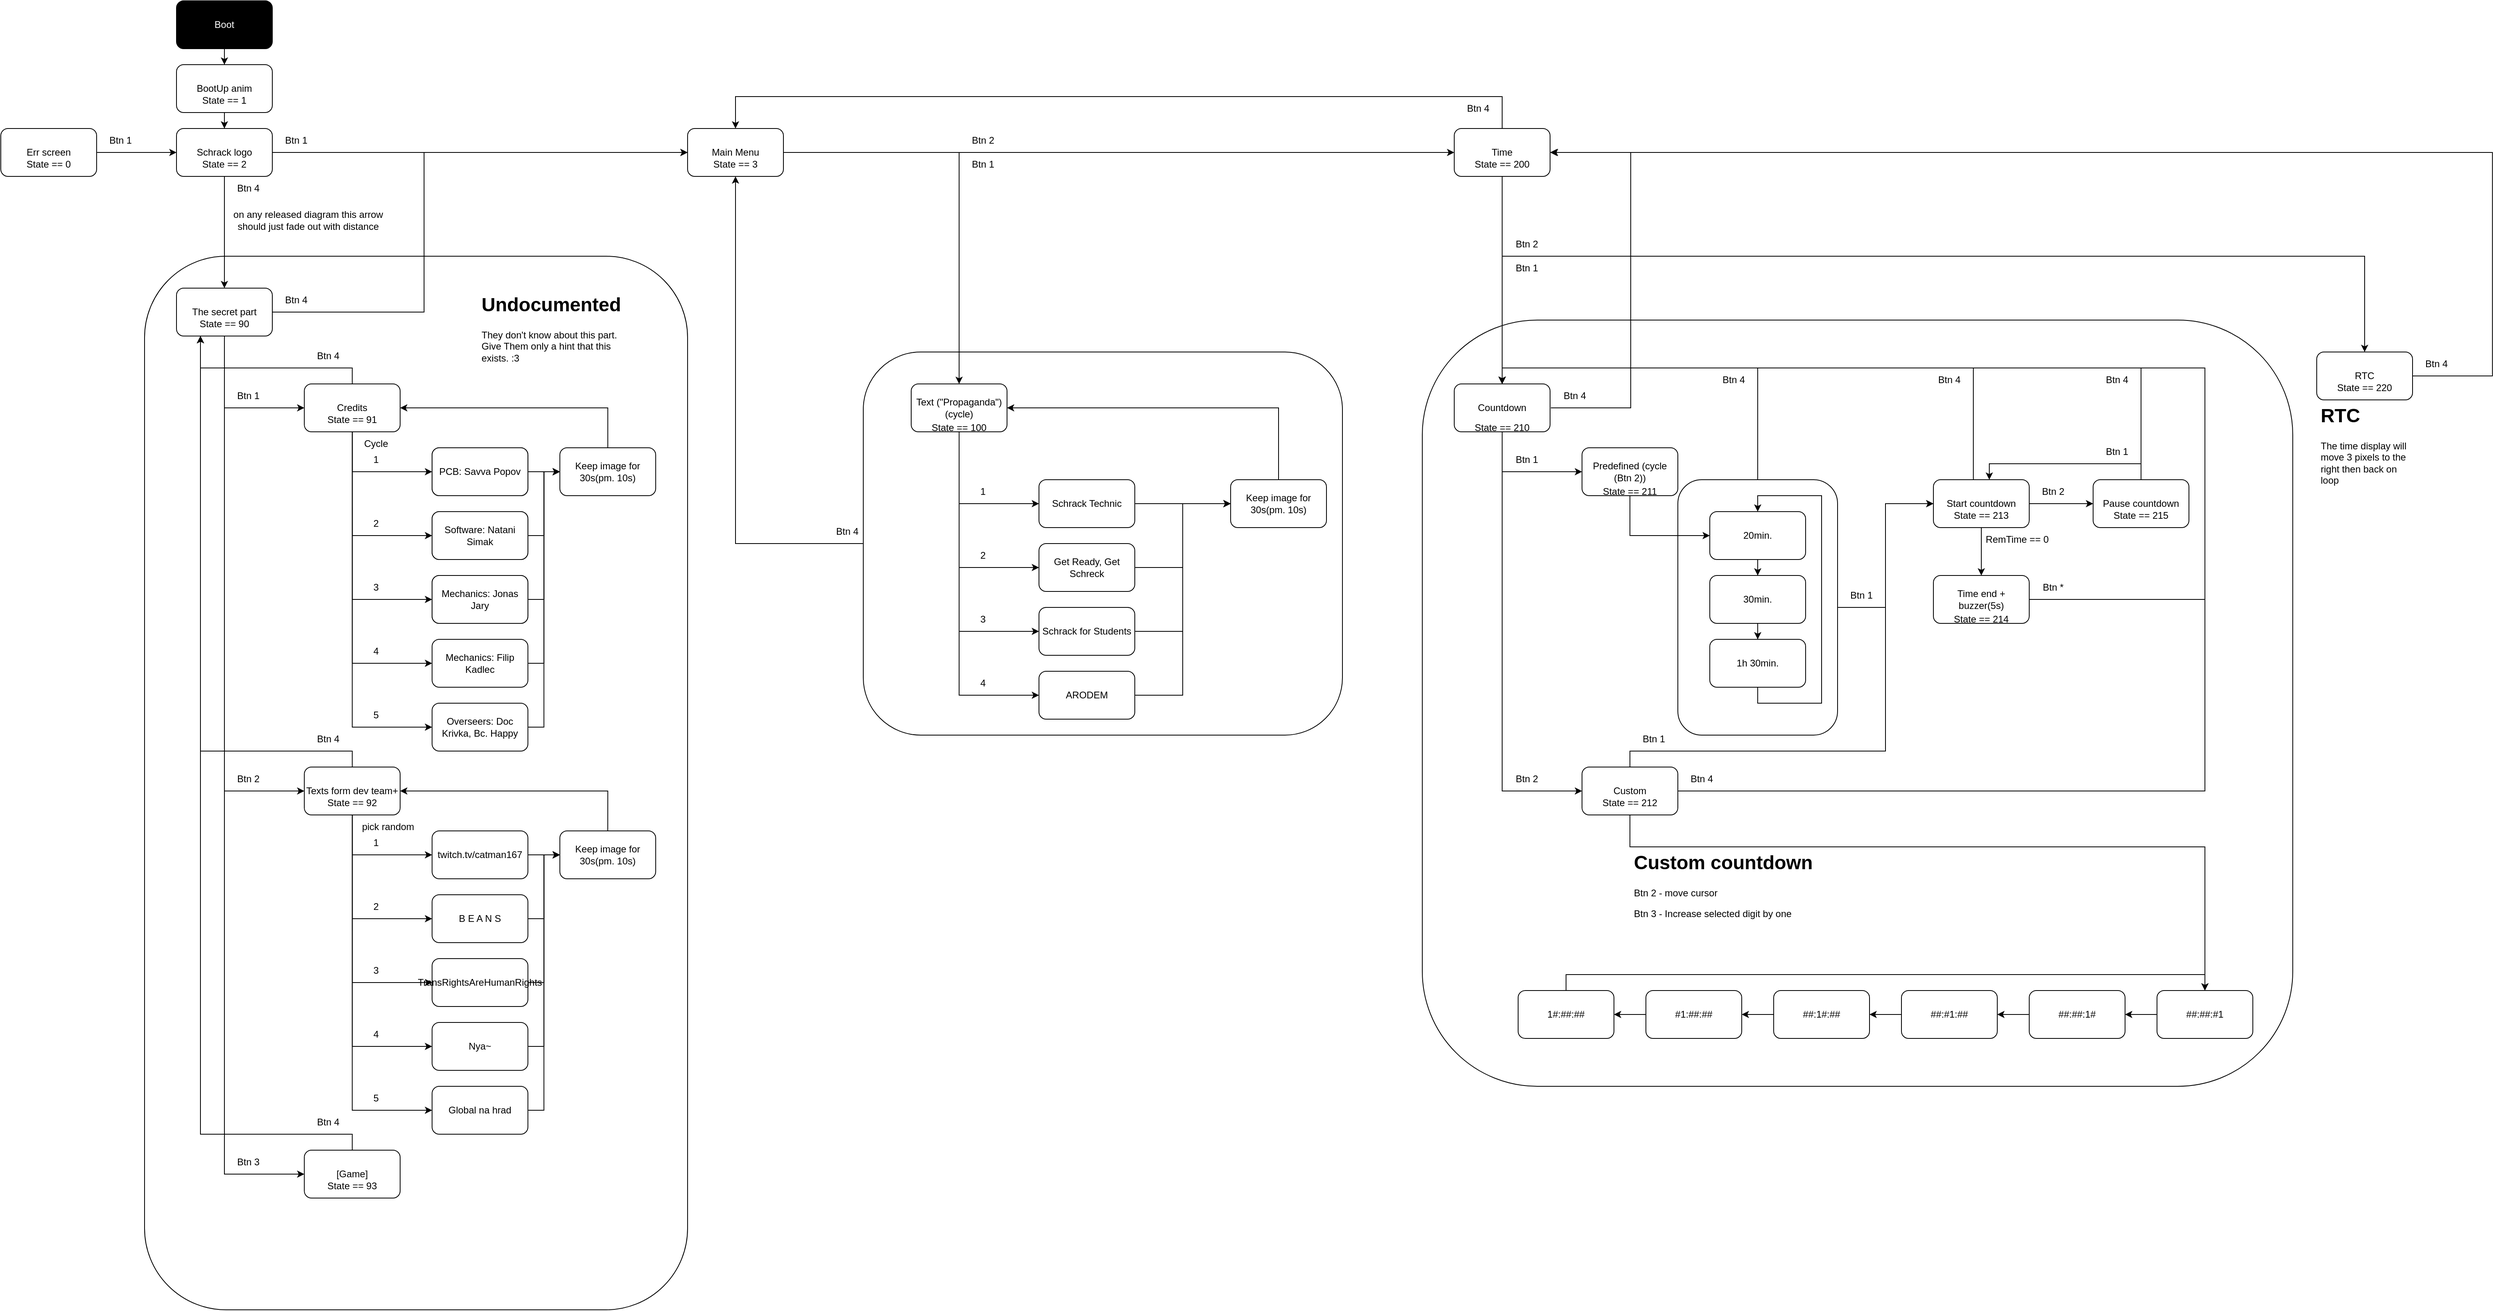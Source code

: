 <mxfile version="24.4.8" type="device">
  <diagram name="Page-1" id="O6bcs-abmlyXL-6Mab-k">
    <mxGraphModel dx="1844" dy="967" grid="1" gridSize="10" guides="1" tooltips="1" connect="1" arrows="1" fold="1" page="1" pageScale="1" pageWidth="4681" pageHeight="3300" math="0" shadow="0">
      <root>
        <mxCell id="0" />
        <mxCell id="1" parent="0" />
        <mxCell id="WlCZ4AbD_9wq8jV4FCS_-4" value="" style="rounded=1;whiteSpace=wrap;html=1;fillColor=none;" parent="1" vertex="1">
          <mxGeometry x="880" y="1400" width="680" height="1320" as="geometry" />
        </mxCell>
        <mxCell id="SXCyoP0QDoGg-8MIkyOE-65" value="" style="rounded=1;whiteSpace=wrap;html=1;fillColor=none;" parent="1" vertex="1">
          <mxGeometry x="2800" y="1680" width="200" height="320" as="geometry" />
        </mxCell>
        <mxCell id="SXCyoP0QDoGg-8MIkyOE-48" value="&lt;span style=&quot;color: rgba(0, 0, 0, 0); font-family: monospace; font-size: 0px; text-align: start; text-wrap: nowrap;&quot;&gt;%3CmxGraphModel%3E%3Croot%3E%3CmxCell%20id%3D%220%22%2F%3E%3CmxCell%20id%3D%221%22%20parent%3D%220%22%2F%3E%3CmxCell%20id%3D%222%22%20value%3D%22State%20%3D%3D%20210%22%20style%3D%22text%3Bhtml%3D1%3Balign%3Dcenter%3BverticalAlign%3Dmiddle%3BwhiteSpace%3Dwrap%3Brounded%3D0%3B%22%20vertex%3D%221%22%20parent%3D%221%22%3E%3CmxGeometry%20x%3D%222520%22%20y%3D%221600%22%20width%3D%22120%22%20height%3D%2230%22%20as%3D%22geometry%22%2F%3E%3C%2FmxCell%3E%3C%2Froot%3E%3C%2FmxGraphModel%3E&lt;/span&gt;" style="rounded=1;whiteSpace=wrap;html=1;fillColor=none;" parent="1" vertex="1">
          <mxGeometry x="2480" y="1480" width="1090" height="960" as="geometry" />
        </mxCell>
        <mxCell id="SXCyoP0QDoGg-8MIkyOE-41" value="" style="rounded=1;whiteSpace=wrap;html=1;fillColor=none;" parent="1" vertex="1">
          <mxGeometry x="1780" y="1520" width="600" height="480" as="geometry" />
        </mxCell>
        <mxCell id="SXCyoP0QDoGg-8MIkyOE-23" style="edgeStyle=orthogonalEdgeStyle;rounded=0;orthogonalLoop=1;jettySize=auto;html=1;" parent="1" source="SXCyoP0QDoGg-8MIkyOE-1" target="SXCyoP0QDoGg-8MIkyOE-22" edge="1">
          <mxGeometry relative="1" as="geometry" />
        </mxCell>
        <mxCell id="SXCyoP0QDoGg-8MIkyOE-1" value="&lt;font color=&quot;#ffffff&quot;&gt;Boot&lt;/font&gt;" style="rounded=1;whiteSpace=wrap;html=1;fillColor=#000000;" parent="1" vertex="1">
          <mxGeometry x="920" y="1080" width="120" height="60" as="geometry" />
        </mxCell>
        <mxCell id="SXCyoP0QDoGg-8MIkyOE-106" style="edgeStyle=orthogonalEdgeStyle;rounded=0;orthogonalLoop=1;jettySize=auto;html=1;entryX=1;entryY=0.5;entryDx=0;entryDy=0;" parent="1" source="SXCyoP0QDoGg-8MIkyOE-2" target="SXCyoP0QDoGg-8MIkyOE-87" edge="1">
          <mxGeometry relative="1" as="geometry">
            <Array as="points">
              <mxPoint x="3820" y="1550" />
              <mxPoint x="3820" y="1270" />
            </Array>
          </mxGeometry>
        </mxCell>
        <mxCell id="SXCyoP0QDoGg-8MIkyOE-2" value="RTC" style="rounded=1;whiteSpace=wrap;html=1;" parent="1" vertex="1">
          <mxGeometry x="3600" y="1520" width="120" height="60" as="geometry" />
        </mxCell>
        <mxCell id="SXCyoP0QDoGg-8MIkyOE-10" style="edgeStyle=orthogonalEdgeStyle;rounded=0;orthogonalLoop=1;jettySize=auto;html=1;entryX=0;entryY=0.5;entryDx=0;entryDy=0;" parent="1" source="SXCyoP0QDoGg-8MIkyOE-3" target="SXCyoP0QDoGg-8MIkyOE-9" edge="1">
          <mxGeometry relative="1" as="geometry">
            <Array as="points">
              <mxPoint x="2580" y="1670" />
            </Array>
          </mxGeometry>
        </mxCell>
        <mxCell id="SXCyoP0QDoGg-8MIkyOE-14" style="edgeStyle=orthogonalEdgeStyle;rounded=0;orthogonalLoop=1;jettySize=auto;html=1;entryX=0;entryY=0.5;entryDx=0;entryDy=0;" parent="1" source="SXCyoP0QDoGg-8MIkyOE-3" target="SXCyoP0QDoGg-8MIkyOE-12" edge="1">
          <mxGeometry relative="1" as="geometry">
            <Array as="points">
              <mxPoint x="2580" y="2070" />
            </Array>
          </mxGeometry>
        </mxCell>
        <mxCell id="SXCyoP0QDoGg-8MIkyOE-88" style="edgeStyle=orthogonalEdgeStyle;rounded=0;orthogonalLoop=1;jettySize=auto;html=1;entryX=1;entryY=0.5;entryDx=0;entryDy=0;" parent="1" edge="1">
          <mxGeometry relative="1" as="geometry">
            <mxPoint x="2641" y="1590" as="sourcePoint" />
            <mxPoint x="2641" y="1270" as="targetPoint" />
            <Array as="points">
              <mxPoint x="2741" y="1590" />
              <mxPoint x="2741" y="1270" />
            </Array>
          </mxGeometry>
        </mxCell>
        <mxCell id="SXCyoP0QDoGg-8MIkyOE-3" value="Countdown" style="rounded=1;whiteSpace=wrap;html=1;" parent="1" vertex="1">
          <mxGeometry x="2520" y="1560" width="120" height="60" as="geometry" />
        </mxCell>
        <mxCell id="SXCyoP0QDoGg-8MIkyOE-5" value="&lt;h1&gt;RTC&lt;/h1&gt;&lt;p&gt;The time display will move 3 pixels to the right then back on loop&lt;/p&gt;" style="text;html=1;strokeColor=none;fillColor=none;spacing=5;spacingTop=-20;whiteSpace=wrap;overflow=hidden;rounded=0;" parent="1" vertex="1">
          <mxGeometry x="3600" y="1580" width="120" height="140" as="geometry" />
        </mxCell>
        <mxCell id="SXCyoP0QDoGg-8MIkyOE-37" style="edgeStyle=orthogonalEdgeStyle;rounded=0;orthogonalLoop=1;jettySize=auto;html=1;entryX=0;entryY=0.5;entryDx=0;entryDy=0;" parent="1" source="SXCyoP0QDoGg-8MIkyOE-6" target="SXCyoP0QDoGg-8MIkyOE-84" edge="1">
          <mxGeometry relative="1" as="geometry" />
        </mxCell>
        <mxCell id="WlCZ4AbD_9wq8jV4FCS_-7" style="edgeStyle=orthogonalEdgeStyle;rounded=0;orthogonalLoop=1;jettySize=auto;html=1;entryX=0.5;entryY=0;entryDx=0;entryDy=0;" parent="1" source="SXCyoP0QDoGg-8MIkyOE-6" target="WlCZ4AbD_9wq8jV4FCS_-1" edge="1">
          <mxGeometry relative="1" as="geometry" />
        </mxCell>
        <mxCell id="SXCyoP0QDoGg-8MIkyOE-6" value="Schrack logo" style="rounded=1;whiteSpace=wrap;html=1;" parent="1" vertex="1">
          <mxGeometry x="920" y="1240" width="120" height="60" as="geometry" />
        </mxCell>
        <mxCell id="SXCyoP0QDoGg-8MIkyOE-56" style="edgeStyle=orthogonalEdgeStyle;rounded=0;orthogonalLoop=1;jettySize=auto;html=1;entryX=0;entryY=0.5;entryDx=0;entryDy=0;" parent="1" source="SXCyoP0QDoGg-8MIkyOE-9" target="SXCyoP0QDoGg-8MIkyOE-51" edge="1">
          <mxGeometry relative="1" as="geometry">
            <Array as="points">
              <mxPoint x="2740" y="1750" />
            </Array>
          </mxGeometry>
        </mxCell>
        <mxCell id="SXCyoP0QDoGg-8MIkyOE-9" value="Predefined (cycle (Btn 2))" style="rounded=1;whiteSpace=wrap;html=1;" parent="1" vertex="1">
          <mxGeometry x="2680" y="1640" width="120" height="60" as="geometry" />
        </mxCell>
        <mxCell id="SXCyoP0QDoGg-8MIkyOE-112" style="edgeStyle=orthogonalEdgeStyle;rounded=0;orthogonalLoop=1;jettySize=auto;html=1;" parent="1" source="SXCyoP0QDoGg-8MIkyOE-12" edge="1">
          <mxGeometry relative="1" as="geometry">
            <mxPoint x="3120" y="1710" as="targetPoint" />
            <Array as="points">
              <mxPoint x="2740" y="2020" />
              <mxPoint x="3060" y="2020" />
              <mxPoint x="3060" y="1710" />
            </Array>
          </mxGeometry>
        </mxCell>
        <mxCell id="SXCyoP0QDoGg-8MIkyOE-120" style="edgeStyle=orthogonalEdgeStyle;rounded=0;orthogonalLoop=1;jettySize=auto;html=1;entryX=0.5;entryY=0;entryDx=0;entryDy=0;" parent="1" source="SXCyoP0QDoGg-8MIkyOE-12" target="SXCyoP0QDoGg-8MIkyOE-108" edge="1">
          <mxGeometry relative="1" as="geometry">
            <Array as="points">
              <mxPoint x="2740" y="2140" />
              <mxPoint x="3460" y="2140" />
            </Array>
          </mxGeometry>
        </mxCell>
        <mxCell id="SXCyoP0QDoGg-8MIkyOE-12" value="Custom" style="rounded=1;whiteSpace=wrap;html=1;" parent="1" vertex="1">
          <mxGeometry x="2680" y="2040" width="120" height="60" as="geometry" />
        </mxCell>
        <mxCell id="SXCyoP0QDoGg-8MIkyOE-25" style="edgeStyle=orthogonalEdgeStyle;rounded=0;orthogonalLoop=1;jettySize=auto;html=1;entryX=0;entryY=0.5;entryDx=0;entryDy=0;" parent="1" source="SXCyoP0QDoGg-8MIkyOE-16" target="SXCyoP0QDoGg-8MIkyOE-21" edge="1">
          <mxGeometry relative="1" as="geometry">
            <Array as="points">
              <mxPoint x="1900" y="1950" />
            </Array>
          </mxGeometry>
        </mxCell>
        <mxCell id="SXCyoP0QDoGg-8MIkyOE-26" style="edgeStyle=orthogonalEdgeStyle;rounded=0;orthogonalLoop=1;jettySize=auto;html=1;entryX=0;entryY=0.5;entryDx=0;entryDy=0;exitX=0.5;exitY=1;exitDx=0;exitDy=0;" parent="1" source="SXCyoP0QDoGg-8MIkyOE-16" target="SXCyoP0QDoGg-8MIkyOE-20" edge="1">
          <mxGeometry relative="1" as="geometry">
            <mxPoint x="1860" y="1630" as="sourcePoint" />
            <mxPoint x="1900" y="1870" as="targetPoint" />
            <Array as="points">
              <mxPoint x="1900" y="1870" />
            </Array>
          </mxGeometry>
        </mxCell>
        <mxCell id="SXCyoP0QDoGg-8MIkyOE-27" style="edgeStyle=orthogonalEdgeStyle;rounded=0;orthogonalLoop=1;jettySize=auto;html=1;entryX=0;entryY=0.5;entryDx=0;entryDy=0;" parent="1" source="SXCyoP0QDoGg-8MIkyOE-16" target="SXCyoP0QDoGg-8MIkyOE-19" edge="1">
          <mxGeometry relative="1" as="geometry">
            <Array as="points">
              <mxPoint x="1900" y="1790" />
            </Array>
          </mxGeometry>
        </mxCell>
        <mxCell id="SXCyoP0QDoGg-8MIkyOE-28" style="edgeStyle=orthogonalEdgeStyle;rounded=0;orthogonalLoop=1;jettySize=auto;html=1;entryX=0;entryY=0.5;entryDx=0;entryDy=0;" parent="1" source="SXCyoP0QDoGg-8MIkyOE-16" target="SXCyoP0QDoGg-8MIkyOE-17" edge="1">
          <mxGeometry relative="1" as="geometry">
            <Array as="points">
              <mxPoint x="1900" y="1710" />
            </Array>
          </mxGeometry>
        </mxCell>
        <mxCell id="SXCyoP0QDoGg-8MIkyOE-16" value="Text (&quot;Propaganda&quot;)&lt;br&gt;(cycle)" style="rounded=1;whiteSpace=wrap;html=1;" parent="1" vertex="1">
          <mxGeometry x="1840" y="1560" width="120" height="60" as="geometry" />
        </mxCell>
        <mxCell id="SXCyoP0QDoGg-8MIkyOE-33" style="edgeStyle=orthogonalEdgeStyle;rounded=0;orthogonalLoop=1;jettySize=auto;html=1;entryX=0;entryY=0.5;entryDx=0;entryDy=0;" parent="1" source="SXCyoP0QDoGg-8MIkyOE-17" target="SXCyoP0QDoGg-8MIkyOE-29" edge="1">
          <mxGeometry relative="1" as="geometry">
            <mxPoint x="2230" y="1720" as="targetPoint" />
            <Array as="points">
              <mxPoint x="2200" y="1710" />
              <mxPoint x="2200" y="1710" />
            </Array>
          </mxGeometry>
        </mxCell>
        <mxCell id="SXCyoP0QDoGg-8MIkyOE-17" value="&lt;div&gt;Schrack Technic&lt;/div&gt;" style="rounded=1;whiteSpace=wrap;html=1;" parent="1" vertex="1">
          <mxGeometry x="2000" y="1680" width="120" height="60" as="geometry" />
        </mxCell>
        <mxCell id="SXCyoP0QDoGg-8MIkyOE-97" style="edgeStyle=orthogonalEdgeStyle;rounded=0;orthogonalLoop=1;jettySize=auto;html=1;entryX=0;entryY=0.5;entryDx=0;entryDy=0;" parent="1" source="SXCyoP0QDoGg-8MIkyOE-19" target="SXCyoP0QDoGg-8MIkyOE-29" edge="1">
          <mxGeometry relative="1" as="geometry" />
        </mxCell>
        <mxCell id="SXCyoP0QDoGg-8MIkyOE-19" value="Get Ready, Get Schreck" style="rounded=1;whiteSpace=wrap;html=1;" parent="1" vertex="1">
          <mxGeometry x="2000" y="1760" width="120" height="60" as="geometry" />
        </mxCell>
        <mxCell id="SXCyoP0QDoGg-8MIkyOE-35" style="edgeStyle=orthogonalEdgeStyle;rounded=0;orthogonalLoop=1;jettySize=auto;html=1;entryX=0;entryY=0.5;entryDx=0;entryDy=0;" parent="1" source="SXCyoP0QDoGg-8MIkyOE-20" target="SXCyoP0QDoGg-8MIkyOE-29" edge="1">
          <mxGeometry relative="1" as="geometry" />
        </mxCell>
        <mxCell id="SXCyoP0QDoGg-8MIkyOE-20" value="&lt;div&gt;&lt;span style=&quot;background-color: initial;&quot;&gt;Schrack for Students&lt;/span&gt;&lt;/div&gt;" style="rounded=1;whiteSpace=wrap;html=1;" parent="1" vertex="1">
          <mxGeometry x="2000" y="1840" width="120" height="60" as="geometry" />
        </mxCell>
        <mxCell id="SXCyoP0QDoGg-8MIkyOE-36" style="edgeStyle=orthogonalEdgeStyle;rounded=0;orthogonalLoop=1;jettySize=auto;html=1;entryX=0;entryY=0.5;entryDx=0;entryDy=0;" parent="1" source="SXCyoP0QDoGg-8MIkyOE-21" target="SXCyoP0QDoGg-8MIkyOE-29" edge="1">
          <mxGeometry relative="1" as="geometry" />
        </mxCell>
        <mxCell id="SXCyoP0QDoGg-8MIkyOE-21" value="&lt;div&gt;&lt;span style=&quot;background-color: initial;&quot;&gt;ARODEM&lt;/span&gt;&lt;br&gt;&lt;/div&gt;" style="rounded=1;whiteSpace=wrap;html=1;" parent="1" vertex="1">
          <mxGeometry x="2000" y="1920" width="120" height="60" as="geometry" />
        </mxCell>
        <mxCell id="SXCyoP0QDoGg-8MIkyOE-24" style="edgeStyle=orthogonalEdgeStyle;rounded=0;orthogonalLoop=1;jettySize=auto;html=1;entryX=0.5;entryY=0;entryDx=0;entryDy=0;" parent="1" source="SXCyoP0QDoGg-8MIkyOE-22" target="SXCyoP0QDoGg-8MIkyOE-6" edge="1">
          <mxGeometry relative="1" as="geometry" />
        </mxCell>
        <mxCell id="SXCyoP0QDoGg-8MIkyOE-22" value="BootUp anim" style="rounded=1;whiteSpace=wrap;html=1;" parent="1" vertex="1">
          <mxGeometry x="920" y="1160" width="120" height="60" as="geometry" />
        </mxCell>
        <mxCell id="SXCyoP0QDoGg-8MIkyOE-38" style="edgeStyle=orthogonalEdgeStyle;rounded=0;orthogonalLoop=1;jettySize=auto;html=1;entryX=1;entryY=0.5;entryDx=0;entryDy=0;exitX=0.5;exitY=0;exitDx=0;exitDy=0;" parent="1" source="SXCyoP0QDoGg-8MIkyOE-29" target="SXCyoP0QDoGg-8MIkyOE-16" edge="1">
          <mxGeometry relative="1" as="geometry">
            <mxPoint x="2120" y="1590" as="targetPoint" />
            <Array as="points">
              <mxPoint x="2300" y="1590" />
            </Array>
          </mxGeometry>
        </mxCell>
        <mxCell id="SXCyoP0QDoGg-8MIkyOE-29" value="Keep image for 30s(pm. 10s)" style="rounded=1;whiteSpace=wrap;html=1;" parent="1" vertex="1">
          <mxGeometry x="2240" y="1680" width="120" height="60" as="geometry" />
        </mxCell>
        <mxCell id="SXCyoP0QDoGg-8MIkyOE-46" style="edgeStyle=orthogonalEdgeStyle;rounded=0;orthogonalLoop=1;jettySize=auto;html=1;entryX=0.5;entryY=0;entryDx=0;entryDy=0;" parent="1" target="SXCyoP0QDoGg-8MIkyOE-3" edge="1">
          <mxGeometry relative="1" as="geometry">
            <mxPoint x="2520" y="1270" as="sourcePoint" />
            <Array as="points">
              <mxPoint x="2580" y="1270" />
            </Array>
          </mxGeometry>
        </mxCell>
        <mxCell id="SXCyoP0QDoGg-8MIkyOE-81" style="edgeStyle=orthogonalEdgeStyle;rounded=0;orthogonalLoop=1;jettySize=auto;html=1;entryX=0.5;entryY=0;entryDx=0;entryDy=0;exitX=0.5;exitY=1;exitDx=0;exitDy=0;" parent="1" source="SXCyoP0QDoGg-8MIkyOE-87" target="SXCyoP0QDoGg-8MIkyOE-2" edge="1">
          <mxGeometry relative="1" as="geometry">
            <Array as="points">
              <mxPoint x="2580" y="1400" />
              <mxPoint x="3660" y="1400" />
            </Array>
          </mxGeometry>
        </mxCell>
        <mxCell id="SXCyoP0QDoGg-8MIkyOE-42" value="1" style="text;html=1;strokeColor=none;fillColor=none;align=center;verticalAlign=middle;whiteSpace=wrap;rounded=0;" parent="1" vertex="1">
          <mxGeometry x="1900" y="1680" width="60" height="30" as="geometry" />
        </mxCell>
        <mxCell id="SXCyoP0QDoGg-8MIkyOE-43" value="2" style="text;html=1;strokeColor=none;fillColor=none;align=center;verticalAlign=middle;whiteSpace=wrap;rounded=0;" parent="1" vertex="1">
          <mxGeometry x="1900" y="1760" width="60" height="30" as="geometry" />
        </mxCell>
        <mxCell id="SXCyoP0QDoGg-8MIkyOE-44" value="3" style="text;html=1;strokeColor=none;fillColor=none;align=center;verticalAlign=middle;whiteSpace=wrap;rounded=0;" parent="1" vertex="1">
          <mxGeometry x="1900" y="1840" width="60" height="30" as="geometry" />
        </mxCell>
        <mxCell id="SXCyoP0QDoGg-8MIkyOE-45" value="4" style="text;html=1;strokeColor=none;fillColor=none;align=center;verticalAlign=middle;whiteSpace=wrap;rounded=0;" parent="1" vertex="1">
          <mxGeometry x="1900" y="1920" width="60" height="30" as="geometry" />
        </mxCell>
        <mxCell id="SXCyoP0QDoGg-8MIkyOE-47" value="Btn 1" style="text;html=1;strokeColor=none;fillColor=none;align=center;verticalAlign=middle;whiteSpace=wrap;rounded=0;" parent="1" vertex="1">
          <mxGeometry x="2581" y="1400" width="60" height="30" as="geometry" />
        </mxCell>
        <mxCell id="SXCyoP0QDoGg-8MIkyOE-49" value="Btn 1" style="text;html=1;strokeColor=none;fillColor=none;align=center;verticalAlign=middle;whiteSpace=wrap;rounded=0;" parent="1" vertex="1">
          <mxGeometry x="2581" y="1640" width="60" height="30" as="geometry" />
        </mxCell>
        <mxCell id="SXCyoP0QDoGg-8MIkyOE-50" value="Btn 2" style="text;html=1;strokeColor=none;fillColor=none;align=center;verticalAlign=middle;whiteSpace=wrap;rounded=0;" parent="1" vertex="1">
          <mxGeometry x="2581" y="2040" width="60" height="30" as="geometry" />
        </mxCell>
        <mxCell id="SXCyoP0QDoGg-8MIkyOE-59" style="edgeStyle=orthogonalEdgeStyle;rounded=0;orthogonalLoop=1;jettySize=auto;html=1;entryX=0.5;entryY=0;entryDx=0;entryDy=0;" parent="1" source="SXCyoP0QDoGg-8MIkyOE-51" target="SXCyoP0QDoGg-8MIkyOE-52" edge="1">
          <mxGeometry relative="1" as="geometry" />
        </mxCell>
        <mxCell id="SXCyoP0QDoGg-8MIkyOE-51" value="20min." style="rounded=1;whiteSpace=wrap;html=1;" parent="1" vertex="1">
          <mxGeometry x="2840" y="1720" width="120" height="60" as="geometry" />
        </mxCell>
        <mxCell id="SXCyoP0QDoGg-8MIkyOE-63" style="edgeStyle=orthogonalEdgeStyle;rounded=0;orthogonalLoop=1;jettySize=auto;html=1;entryX=0.5;entryY=0;entryDx=0;entryDy=0;" parent="1" source="SXCyoP0QDoGg-8MIkyOE-52" target="SXCyoP0QDoGg-8MIkyOE-53" edge="1">
          <mxGeometry relative="1" as="geometry" />
        </mxCell>
        <mxCell id="SXCyoP0QDoGg-8MIkyOE-52" value="30min." style="rounded=1;whiteSpace=wrap;html=1;" parent="1" vertex="1">
          <mxGeometry x="2840" y="1800" width="120" height="60" as="geometry" />
        </mxCell>
        <mxCell id="SXCyoP0QDoGg-8MIkyOE-64" style="edgeStyle=orthogonalEdgeStyle;rounded=0;orthogonalLoop=1;jettySize=auto;html=1;entryX=0.5;entryY=0;entryDx=0;entryDy=0;" parent="1" source="SXCyoP0QDoGg-8MIkyOE-53" target="SXCyoP0QDoGg-8MIkyOE-51" edge="1">
          <mxGeometry relative="1" as="geometry">
            <Array as="points">
              <mxPoint x="2900" y="1960" />
              <mxPoint x="2980" y="1960" />
              <mxPoint x="2980" y="1700" />
              <mxPoint x="2900" y="1700" />
            </Array>
          </mxGeometry>
        </mxCell>
        <mxCell id="SXCyoP0QDoGg-8MIkyOE-53" value="1h 30min." style="rounded=1;whiteSpace=wrap;html=1;" parent="1" vertex="1">
          <mxGeometry x="2840" y="1880" width="120" height="60" as="geometry" />
        </mxCell>
        <mxCell id="SXCyoP0QDoGg-8MIkyOE-67" style="edgeStyle=orthogonalEdgeStyle;rounded=0;orthogonalLoop=1;jettySize=auto;html=1;entryX=0;entryY=0.5;entryDx=0;entryDy=0;" parent="1" source="SXCyoP0QDoGg-8MIkyOE-65" target="SXCyoP0QDoGg-8MIkyOE-66" edge="1">
          <mxGeometry relative="1" as="geometry" />
        </mxCell>
        <mxCell id="SXCyoP0QDoGg-8MIkyOE-79" style="edgeStyle=orthogonalEdgeStyle;rounded=0;orthogonalLoop=1;jettySize=auto;html=1;entryX=0.5;entryY=0;entryDx=0;entryDy=0;" parent="1" source="SXCyoP0QDoGg-8MIkyOE-65" target="SXCyoP0QDoGg-8MIkyOE-3" edge="1">
          <mxGeometry relative="1" as="geometry">
            <Array as="points">
              <mxPoint x="2900" y="1540" />
              <mxPoint x="2580" y="1540" />
            </Array>
          </mxGeometry>
        </mxCell>
        <mxCell id="SXCyoP0QDoGg-8MIkyOE-70" style="edgeStyle=orthogonalEdgeStyle;rounded=0;orthogonalLoop=1;jettySize=auto;html=1;entryX=0;entryY=0.5;entryDx=0;entryDy=0;" parent="1" source="SXCyoP0QDoGg-8MIkyOE-66" target="SXCyoP0QDoGg-8MIkyOE-69" edge="1">
          <mxGeometry relative="1" as="geometry">
            <Array as="points" />
          </mxGeometry>
        </mxCell>
        <mxCell id="SXCyoP0QDoGg-8MIkyOE-77" style="edgeStyle=orthogonalEdgeStyle;rounded=0;orthogonalLoop=1;jettySize=auto;html=1;" parent="1" source="SXCyoP0QDoGg-8MIkyOE-66" edge="1">
          <mxGeometry relative="1" as="geometry">
            <mxPoint x="2580.0" y="1560" as="targetPoint" />
            <Array as="points">
              <mxPoint x="3170" y="1540" />
              <mxPoint x="2580" y="1540" />
            </Array>
          </mxGeometry>
        </mxCell>
        <mxCell id="SXCyoP0QDoGg-8MIkyOE-101" style="edgeStyle=orthogonalEdgeStyle;rounded=0;orthogonalLoop=1;jettySize=auto;html=1;entryX=0.5;entryY=0;entryDx=0;entryDy=0;" parent="1" source="SXCyoP0QDoGg-8MIkyOE-66" target="SXCyoP0QDoGg-8MIkyOE-100" edge="1">
          <mxGeometry relative="1" as="geometry" />
        </mxCell>
        <mxCell id="SXCyoP0QDoGg-8MIkyOE-66" value="Start countdown" style="rounded=1;whiteSpace=wrap;html=1;" parent="1" vertex="1">
          <mxGeometry x="3120" y="1680" width="120" height="60" as="geometry" />
        </mxCell>
        <mxCell id="SXCyoP0QDoGg-8MIkyOE-68" value="Btn 1" style="text;html=1;strokeColor=none;fillColor=none;align=center;verticalAlign=middle;whiteSpace=wrap;rounded=0;" parent="1" vertex="1">
          <mxGeometry x="3000" y="1810" width="60" height="30" as="geometry" />
        </mxCell>
        <mxCell id="SXCyoP0QDoGg-8MIkyOE-72" style="edgeStyle=orthogonalEdgeStyle;rounded=0;orthogonalLoop=1;jettySize=auto;html=1;" parent="1" source="SXCyoP0QDoGg-8MIkyOE-69" edge="1">
          <mxGeometry relative="1" as="geometry">
            <mxPoint x="3190" y="1680" as="targetPoint" />
            <Array as="points">
              <mxPoint x="3380" y="1660" />
              <mxPoint x="3190" y="1660" />
              <mxPoint x="3190" y="1680" />
            </Array>
          </mxGeometry>
        </mxCell>
        <mxCell id="SXCyoP0QDoGg-8MIkyOE-74" style="edgeStyle=orthogonalEdgeStyle;rounded=0;orthogonalLoop=1;jettySize=auto;html=1;entryX=0.5;entryY=0;entryDx=0;entryDy=0;" parent="1" source="SXCyoP0QDoGg-8MIkyOE-69" target="SXCyoP0QDoGg-8MIkyOE-3" edge="1">
          <mxGeometry relative="1" as="geometry">
            <Array as="points">
              <mxPoint x="3380" y="1540" />
              <mxPoint x="2580" y="1540" />
            </Array>
          </mxGeometry>
        </mxCell>
        <mxCell id="SXCyoP0QDoGg-8MIkyOE-69" value="Pause countdown" style="rounded=1;whiteSpace=wrap;html=1;" parent="1" vertex="1">
          <mxGeometry x="3320" y="1680" width="120" height="60" as="geometry" />
        </mxCell>
        <mxCell id="SXCyoP0QDoGg-8MIkyOE-71" value="Btn 2" style="text;html=1;strokeColor=none;fillColor=none;align=center;verticalAlign=middle;whiteSpace=wrap;rounded=0;" parent="1" vertex="1">
          <mxGeometry x="3240" y="1680" width="60" height="30" as="geometry" />
        </mxCell>
        <mxCell id="SXCyoP0QDoGg-8MIkyOE-73" value="Btn 1" style="text;html=1;strokeColor=none;fillColor=none;align=center;verticalAlign=middle;whiteSpace=wrap;rounded=0;" parent="1" vertex="1">
          <mxGeometry x="3320" y="1630" width="60" height="30" as="geometry" />
        </mxCell>
        <mxCell id="SXCyoP0QDoGg-8MIkyOE-76" value="Btn 4" style="text;html=1;strokeColor=none;fillColor=none;align=center;verticalAlign=middle;whiteSpace=wrap;rounded=0;" parent="1" vertex="1">
          <mxGeometry x="3320" y="1540" width="60" height="30" as="geometry" />
        </mxCell>
        <mxCell id="SXCyoP0QDoGg-8MIkyOE-78" value="Btn 4" style="text;html=1;strokeColor=none;fillColor=none;align=center;verticalAlign=middle;whiteSpace=wrap;rounded=0;" parent="1" vertex="1">
          <mxGeometry x="3110" y="1540" width="60" height="30" as="geometry" />
        </mxCell>
        <mxCell id="SXCyoP0QDoGg-8MIkyOE-80" value="Btn 4" style="text;html=1;strokeColor=none;fillColor=none;align=center;verticalAlign=middle;whiteSpace=wrap;rounded=0;" parent="1" vertex="1">
          <mxGeometry x="2840" y="1540" width="60" height="30" as="geometry" />
        </mxCell>
        <mxCell id="SXCyoP0QDoGg-8MIkyOE-82" value="Btn 2" style="text;html=1;strokeColor=none;fillColor=none;align=center;verticalAlign=middle;whiteSpace=wrap;rounded=0;" parent="1" vertex="1">
          <mxGeometry x="2581" y="1370" width="60" height="30" as="geometry" />
        </mxCell>
        <mxCell id="SXCyoP0QDoGg-8MIkyOE-83" value="Btn 1" style="text;html=1;strokeColor=none;fillColor=none;align=center;verticalAlign=middle;whiteSpace=wrap;rounded=0;" parent="1" vertex="1">
          <mxGeometry x="1040" y="1240" width="60" height="30" as="geometry" />
        </mxCell>
        <mxCell id="SXCyoP0QDoGg-8MIkyOE-85" style="edgeStyle=orthogonalEdgeStyle;rounded=0;orthogonalLoop=1;jettySize=auto;html=1;entryX=0.5;entryY=0;entryDx=0;entryDy=0;" parent="1" source="SXCyoP0QDoGg-8MIkyOE-84" target="SXCyoP0QDoGg-8MIkyOE-16" edge="1">
          <mxGeometry relative="1" as="geometry">
            <mxPoint x="1620" y="1440" as="targetPoint" />
            <Array as="points">
              <mxPoint x="1900" y="1270" />
            </Array>
          </mxGeometry>
        </mxCell>
        <mxCell id="SXCyoP0QDoGg-8MIkyOE-90" style="edgeStyle=orthogonalEdgeStyle;rounded=0;orthogonalLoop=1;jettySize=auto;html=1;entryX=0;entryY=0.5;entryDx=0;entryDy=0;" parent="1" source="SXCyoP0QDoGg-8MIkyOE-84" target="SXCyoP0QDoGg-8MIkyOE-87" edge="1">
          <mxGeometry relative="1" as="geometry" />
        </mxCell>
        <mxCell id="SXCyoP0QDoGg-8MIkyOE-84" value="Main Menu" style="rounded=1;whiteSpace=wrap;html=1;" parent="1" vertex="1">
          <mxGeometry x="1560" y="1240" width="120" height="60" as="geometry" />
        </mxCell>
        <mxCell id="SXCyoP0QDoGg-8MIkyOE-86" value="Btn 1" style="text;html=1;strokeColor=none;fillColor=none;align=center;verticalAlign=middle;whiteSpace=wrap;rounded=0;" parent="1" vertex="1">
          <mxGeometry x="1900" y="1270" width="60" height="30" as="geometry" />
        </mxCell>
        <mxCell id="SXCyoP0QDoGg-8MIkyOE-98" style="edgeStyle=orthogonalEdgeStyle;rounded=0;orthogonalLoop=1;jettySize=auto;html=1;entryX=0.5;entryY=0;entryDx=0;entryDy=0;" parent="1" source="SXCyoP0QDoGg-8MIkyOE-87" target="SXCyoP0QDoGg-8MIkyOE-84" edge="1">
          <mxGeometry relative="1" as="geometry">
            <Array as="points">
              <mxPoint x="2580" y="1200" />
              <mxPoint x="1620" y="1200" />
            </Array>
          </mxGeometry>
        </mxCell>
        <mxCell id="SXCyoP0QDoGg-8MIkyOE-87" value="Time" style="rounded=1;whiteSpace=wrap;html=1;" parent="1" vertex="1">
          <mxGeometry x="2520" y="1240" width="120" height="60" as="geometry" />
        </mxCell>
        <mxCell id="SXCyoP0QDoGg-8MIkyOE-89" value="Btn 4" style="text;html=1;strokeColor=none;fillColor=none;align=center;verticalAlign=middle;whiteSpace=wrap;rounded=0;" parent="1" vertex="1">
          <mxGeometry x="2641" y="1560" width="60" height="30" as="geometry" />
        </mxCell>
        <mxCell id="SXCyoP0QDoGg-8MIkyOE-91" value="Btn 2" style="text;html=1;strokeColor=none;fillColor=none;align=center;verticalAlign=middle;whiteSpace=wrap;rounded=0;" parent="1" vertex="1">
          <mxGeometry x="1900" y="1240" width="60" height="30" as="geometry" />
        </mxCell>
        <mxCell id="SXCyoP0QDoGg-8MIkyOE-95" value="Btn 4" style="text;html=1;strokeColor=none;fillColor=none;align=center;verticalAlign=middle;whiteSpace=wrap;rounded=0;" parent="1" vertex="1">
          <mxGeometry x="1730" y="1730" width="60" height="30" as="geometry" />
        </mxCell>
        <mxCell id="SXCyoP0QDoGg-8MIkyOE-99" value="Btn 4" style="text;html=1;strokeColor=none;fillColor=none;align=center;verticalAlign=middle;whiteSpace=wrap;rounded=0;" parent="1" vertex="1">
          <mxGeometry x="2520" y="1200" width="60" height="30" as="geometry" />
        </mxCell>
        <mxCell id="SXCyoP0QDoGg-8MIkyOE-104" style="edgeStyle=orthogonalEdgeStyle;rounded=0;orthogonalLoop=1;jettySize=auto;html=1;entryX=0.5;entryY=0;entryDx=0;entryDy=0;" parent="1" source="SXCyoP0QDoGg-8MIkyOE-100" target="SXCyoP0QDoGg-8MIkyOE-3" edge="1">
          <mxGeometry relative="1" as="geometry">
            <Array as="points">
              <mxPoint x="3460" y="1830" />
              <mxPoint x="3460" y="1540" />
              <mxPoint x="2580" y="1540" />
            </Array>
          </mxGeometry>
        </mxCell>
        <mxCell id="SXCyoP0QDoGg-8MIkyOE-100" value="Time end + buzzer(5s)" style="rounded=1;whiteSpace=wrap;html=1;" parent="1" vertex="1">
          <mxGeometry x="3120" y="1800" width="120" height="60" as="geometry" />
        </mxCell>
        <mxCell id="SXCyoP0QDoGg-8MIkyOE-103" value="RemTime == 0" style="text;html=1;strokeColor=none;fillColor=none;align=center;verticalAlign=middle;whiteSpace=wrap;rounded=0;" parent="1" vertex="1">
          <mxGeometry x="3180" y="1740" width="90" height="30" as="geometry" />
        </mxCell>
        <mxCell id="SXCyoP0QDoGg-8MIkyOE-105" value="Btn *" style="text;html=1;strokeColor=none;fillColor=none;align=center;verticalAlign=middle;whiteSpace=wrap;rounded=0;" parent="1" vertex="1">
          <mxGeometry x="3240" y="1800" width="60" height="30" as="geometry" />
        </mxCell>
        <mxCell id="SXCyoP0QDoGg-8MIkyOE-107" value="Btn 4" style="text;html=1;strokeColor=none;fillColor=none;align=center;verticalAlign=middle;whiteSpace=wrap;rounded=0;" parent="1" vertex="1">
          <mxGeometry x="3720" y="1520" width="60" height="30" as="geometry" />
        </mxCell>
        <mxCell id="SXCyoP0QDoGg-8MIkyOE-124" style="edgeStyle=orthogonalEdgeStyle;rounded=0;orthogonalLoop=1;jettySize=auto;html=1;entryX=1;entryY=0.5;entryDx=0;entryDy=0;" parent="1" source="SXCyoP0QDoGg-8MIkyOE-108" target="SXCyoP0QDoGg-8MIkyOE-115" edge="1">
          <mxGeometry relative="1" as="geometry" />
        </mxCell>
        <mxCell id="SXCyoP0QDoGg-8MIkyOE-108" value="##:##:#1" style="rounded=1;whiteSpace=wrap;html=1;" parent="1" vertex="1">
          <mxGeometry x="3400" y="2320" width="120" height="60" as="geometry" />
        </mxCell>
        <mxCell id="SXCyoP0QDoGg-8MIkyOE-111" value="Btn 1" style="text;html=1;strokeColor=none;fillColor=none;align=center;verticalAlign=middle;whiteSpace=wrap;rounded=0;" parent="1" vertex="1">
          <mxGeometry x="2740" y="1990" width="60" height="30" as="geometry" />
        </mxCell>
        <mxCell id="SXCyoP0QDoGg-8MIkyOE-114" value="" style="edgeStyle=orthogonalEdgeStyle;rounded=0;orthogonalLoop=1;jettySize=auto;html=1;entryX=0.5;entryY=0;entryDx=0;entryDy=0;" parent="1" source="SXCyoP0QDoGg-8MIkyOE-12" target="SXCyoP0QDoGg-8MIkyOE-3" edge="1">
          <mxGeometry relative="1" as="geometry">
            <mxPoint x="2800" y="2070" as="sourcePoint" />
            <mxPoint x="2580" y="1560" as="targetPoint" />
            <Array as="points">
              <mxPoint x="3460" y="2070" />
              <mxPoint x="3460" y="1540" />
              <mxPoint x="2580" y="1540" />
            </Array>
          </mxGeometry>
        </mxCell>
        <mxCell id="SXCyoP0QDoGg-8MIkyOE-113" value="Btn 4" style="text;html=1;strokeColor=none;fillColor=none;align=center;verticalAlign=middle;whiteSpace=wrap;rounded=0;" parent="1" vertex="1">
          <mxGeometry x="2800" y="2040" width="60" height="30" as="geometry" />
        </mxCell>
        <mxCell id="SXCyoP0QDoGg-8MIkyOE-125" style="edgeStyle=orthogonalEdgeStyle;rounded=0;orthogonalLoop=1;jettySize=auto;html=1;" parent="1" source="SXCyoP0QDoGg-8MIkyOE-115" target="SXCyoP0QDoGg-8MIkyOE-116" edge="1">
          <mxGeometry relative="1" as="geometry" />
        </mxCell>
        <mxCell id="SXCyoP0QDoGg-8MIkyOE-115" value="##:##:1#" style="rounded=1;whiteSpace=wrap;html=1;" parent="1" vertex="1">
          <mxGeometry x="3240" y="2320" width="120" height="60" as="geometry" />
        </mxCell>
        <mxCell id="SXCyoP0QDoGg-8MIkyOE-126" style="edgeStyle=orthogonalEdgeStyle;rounded=0;orthogonalLoop=1;jettySize=auto;html=1;" parent="1" source="SXCyoP0QDoGg-8MIkyOE-116" target="SXCyoP0QDoGg-8MIkyOE-117" edge="1">
          <mxGeometry relative="1" as="geometry" />
        </mxCell>
        <mxCell id="SXCyoP0QDoGg-8MIkyOE-116" value="##:#1:##" style="rounded=1;whiteSpace=wrap;html=1;" parent="1" vertex="1">
          <mxGeometry x="3080" y="2320" width="120" height="60" as="geometry" />
        </mxCell>
        <mxCell id="SXCyoP0QDoGg-8MIkyOE-127" style="edgeStyle=orthogonalEdgeStyle;rounded=0;orthogonalLoop=1;jettySize=auto;html=1;" parent="1" source="SXCyoP0QDoGg-8MIkyOE-117" target="SXCyoP0QDoGg-8MIkyOE-118" edge="1">
          <mxGeometry relative="1" as="geometry" />
        </mxCell>
        <mxCell id="SXCyoP0QDoGg-8MIkyOE-117" value="##:1#:##" style="rounded=1;whiteSpace=wrap;html=1;" parent="1" vertex="1">
          <mxGeometry x="2920" y="2320" width="120" height="60" as="geometry" />
        </mxCell>
        <mxCell id="SXCyoP0QDoGg-8MIkyOE-128" style="edgeStyle=orthogonalEdgeStyle;rounded=0;orthogonalLoop=1;jettySize=auto;html=1;" parent="1" source="SXCyoP0QDoGg-8MIkyOE-118" target="SXCyoP0QDoGg-8MIkyOE-119" edge="1">
          <mxGeometry relative="1" as="geometry" />
        </mxCell>
        <mxCell id="SXCyoP0QDoGg-8MIkyOE-118" value="#1:##:##" style="rounded=1;whiteSpace=wrap;html=1;" parent="1" vertex="1">
          <mxGeometry x="2760" y="2320" width="120" height="60" as="geometry" />
        </mxCell>
        <mxCell id="SXCyoP0QDoGg-8MIkyOE-129" style="edgeStyle=orthogonalEdgeStyle;rounded=0;orthogonalLoop=1;jettySize=auto;html=1;entryX=0.5;entryY=0;entryDx=0;entryDy=0;" parent="1" source="SXCyoP0QDoGg-8MIkyOE-119" target="SXCyoP0QDoGg-8MIkyOE-108" edge="1">
          <mxGeometry relative="1" as="geometry">
            <Array as="points">
              <mxPoint x="2660" y="2300" />
              <mxPoint x="3460" y="2300" />
            </Array>
          </mxGeometry>
        </mxCell>
        <mxCell id="SXCyoP0QDoGg-8MIkyOE-119" value="1#:##:##" style="rounded=1;whiteSpace=wrap;html=1;" parent="1" vertex="1">
          <mxGeometry x="2600" y="2320" width="120" height="60" as="geometry" />
        </mxCell>
        <mxCell id="SXCyoP0QDoGg-8MIkyOE-130" value="&lt;h1&gt;Custom countdown&lt;/h1&gt;&lt;p&gt;Btn 2 - move cursor&lt;/p&gt;&lt;p&gt;Btn 3 - Increase selected digit by one&lt;/p&gt;" style="text;html=1;strokeColor=none;fillColor=none;spacing=5;spacingTop=-20;whiteSpace=wrap;overflow=hidden;rounded=0;" parent="1" vertex="1">
          <mxGeometry x="2740" y="2140" width="380" height="120" as="geometry" />
        </mxCell>
        <mxCell id="rBUb9HK6NPcIUxHZin6S-1" style="edgeStyle=orthogonalEdgeStyle;rounded=0;orthogonalLoop=1;jettySize=auto;html=1;entryX=0;entryY=0.5;entryDx=0;entryDy=0;" parent="1" source="mlEwPzFLcf0J3GzHr4Wt-1" target="SXCyoP0QDoGg-8MIkyOE-6" edge="1">
          <mxGeometry relative="1" as="geometry" />
        </mxCell>
        <mxCell id="mlEwPzFLcf0J3GzHr4Wt-1" value="Err screen" style="rounded=1;whiteSpace=wrap;html=1;" parent="1" vertex="1">
          <mxGeometry x="700" y="1240" width="120" height="60" as="geometry" />
        </mxCell>
        <mxCell id="mlEwPzFLcf0J3GzHr4Wt-2" value="State == 0" style="text;html=1;align=center;verticalAlign=middle;whiteSpace=wrap;rounded=0;" parent="1" vertex="1">
          <mxGeometry x="730" y="1270" width="60" height="30" as="geometry" />
        </mxCell>
        <mxCell id="mlEwPzFLcf0J3GzHr4Wt-3" value="State == 2" style="text;html=1;align=center;verticalAlign=middle;whiteSpace=wrap;rounded=0;" parent="1" vertex="1">
          <mxGeometry x="950" y="1270" width="60" height="30" as="geometry" />
        </mxCell>
        <mxCell id="mlEwPzFLcf0J3GzHr4Wt-5" value="" style="edgeStyle=orthogonalEdgeStyle;rounded=0;orthogonalLoop=1;jettySize=auto;html=1;entryX=0.5;entryY=1;entryDx=0;entryDy=0;" parent="1" source="SXCyoP0QDoGg-8MIkyOE-41" target="mlEwPzFLcf0J3GzHr4Wt-4" edge="1">
          <mxGeometry relative="1" as="geometry">
            <mxPoint x="1790" y="1760" as="sourcePoint" />
            <mxPoint x="1620" y="1300" as="targetPoint" />
          </mxGeometry>
        </mxCell>
        <mxCell id="mlEwPzFLcf0J3GzHr4Wt-4" value="State == 3" style="text;html=1;align=center;verticalAlign=middle;whiteSpace=wrap;rounded=0;" parent="1" vertex="1">
          <mxGeometry x="1590" y="1270" width="60" height="30" as="geometry" />
        </mxCell>
        <mxCell id="mlEwPzFLcf0J3GzHr4Wt-6" value="State == 100" style="text;html=1;align=center;verticalAlign=middle;whiteSpace=wrap;rounded=0;" parent="1" vertex="1">
          <mxGeometry x="1840" y="1600" width="120" height="30" as="geometry" />
        </mxCell>
        <mxCell id="mlEwPzFLcf0J3GzHr4Wt-8" value="State == 200" style="text;html=1;align=center;verticalAlign=middle;whiteSpace=wrap;rounded=0;" parent="1" vertex="1">
          <mxGeometry x="2520" y="1270" width="120" height="30" as="geometry" />
        </mxCell>
        <mxCell id="mlEwPzFLcf0J3GzHr4Wt-10" value="State == 210" style="text;html=1;align=center;verticalAlign=middle;whiteSpace=wrap;rounded=0;" parent="1" vertex="1">
          <mxGeometry x="2520" y="1600" width="120" height="30" as="geometry" />
        </mxCell>
        <mxCell id="mlEwPzFLcf0J3GzHr4Wt-11" value="State == 220" style="text;html=1;align=center;verticalAlign=middle;whiteSpace=wrap;rounded=0;" parent="1" vertex="1">
          <mxGeometry x="3600" y="1550" width="120" height="30" as="geometry" />
        </mxCell>
        <mxCell id="mlEwPzFLcf0J3GzHr4Wt-12" value="State == 211" style="text;html=1;align=center;verticalAlign=middle;whiteSpace=wrap;rounded=0;" parent="1" vertex="1">
          <mxGeometry x="2680" y="1680" width="120" height="30" as="geometry" />
        </mxCell>
        <mxCell id="mlEwPzFLcf0J3GzHr4Wt-13" value="State == 212" style="text;html=1;align=center;verticalAlign=middle;whiteSpace=wrap;rounded=0;" parent="1" vertex="1">
          <mxGeometry x="2680" y="2070" width="120" height="30" as="geometry" />
        </mxCell>
        <mxCell id="mlEwPzFLcf0J3GzHr4Wt-14" value="State == 213" style="text;html=1;align=center;verticalAlign=middle;whiteSpace=wrap;rounded=0;" parent="1" vertex="1">
          <mxGeometry x="3120" y="1710" width="120" height="30" as="geometry" />
        </mxCell>
        <mxCell id="mlEwPzFLcf0J3GzHr4Wt-15" value="State == 215" style="text;html=1;align=center;verticalAlign=middle;whiteSpace=wrap;rounded=0;" parent="1" vertex="1">
          <mxGeometry x="3320" y="1710" width="120" height="30" as="geometry" />
        </mxCell>
        <mxCell id="mlEwPzFLcf0J3GzHr4Wt-16" value="State == 214" style="text;html=1;align=center;verticalAlign=middle;whiteSpace=wrap;rounded=0;" parent="1" vertex="1">
          <mxGeometry x="3120" y="1840" width="120" height="30" as="geometry" />
        </mxCell>
        <mxCell id="mlEwPzFLcf0J3GzHr4Wt-17" value="State == 1" style="text;html=1;align=center;verticalAlign=middle;whiteSpace=wrap;rounded=0;" parent="1" vertex="1">
          <mxGeometry x="950" y="1190" width="60" height="30" as="geometry" />
        </mxCell>
        <mxCell id="rBUb9HK6NPcIUxHZin6S-2" value="Btn 1" style="text;html=1;strokeColor=none;fillColor=none;align=center;verticalAlign=middle;whiteSpace=wrap;rounded=0;" parent="1" vertex="1">
          <mxGeometry x="820" y="1240" width="60" height="30" as="geometry" />
        </mxCell>
        <mxCell id="JBVnBcPW6TnzyfwFk8pA-44" style="edgeStyle=orthogonalEdgeStyle;rounded=0;orthogonalLoop=1;jettySize=auto;html=1;entryX=0;entryY=0;entryDx=0;entryDy=0;exitX=0.5;exitY=1;exitDx=0;exitDy=0;" parent="1" source="WlCZ4AbD_9wq8jV4FCS_-2" target="JBVnBcPW6TnzyfwFk8pA-9" edge="1">
          <mxGeometry relative="1" as="geometry">
            <mxPoint x="980.06" y="1560" as="sourcePoint" />
            <Array as="points">
              <mxPoint x="980" y="1590" />
            </Array>
          </mxGeometry>
        </mxCell>
        <mxCell id="JBVnBcPW6TnzyfwFk8pA-45" style="edgeStyle=orthogonalEdgeStyle;rounded=0;orthogonalLoop=1;jettySize=auto;html=1;entryX=0;entryY=0;entryDx=0;entryDy=0;" parent="1" target="JBVnBcPW6TnzyfwFk8pA-25" edge="1">
          <mxGeometry relative="1" as="geometry">
            <mxPoint x="980.001" y="1540" as="sourcePoint" />
            <Array as="points">
              <mxPoint x="980" y="2070" />
            </Array>
          </mxGeometry>
        </mxCell>
        <mxCell id="JBVnBcPW6TnzyfwFk8pA-65" style="edgeStyle=orthogonalEdgeStyle;rounded=0;orthogonalLoop=1;jettySize=auto;html=1;entryX=0;entryY=0;entryDx=0;entryDy=0;exitX=0.5;exitY=1;exitDx=0;exitDy=0;" parent="1" source="WlCZ4AbD_9wq8jV4FCS_-2" target="JBVnBcPW6TnzyfwFk8pA-64" edge="1">
          <mxGeometry relative="1" as="geometry">
            <mxPoint x="980.001" y="1560" as="sourcePoint" />
            <Array as="points">
              <mxPoint x="980" y="2550" />
            </Array>
          </mxGeometry>
        </mxCell>
        <mxCell id="JBVnBcPW6TnzyfwFk8pA-67" style="edgeStyle=orthogonalEdgeStyle;rounded=0;orthogonalLoop=1;jettySize=auto;html=1;entryX=0;entryY=0.5;entryDx=0;entryDy=0;" parent="1" source="WlCZ4AbD_9wq8jV4FCS_-1" target="SXCyoP0QDoGg-8MIkyOE-84" edge="1">
          <mxGeometry relative="1" as="geometry">
            <Array as="points">
              <mxPoint x="1230" y="1470" />
              <mxPoint x="1230" y="1270" />
            </Array>
          </mxGeometry>
        </mxCell>
        <mxCell id="WlCZ4AbD_9wq8jV4FCS_-1" value="The secret part" style="rounded=1;whiteSpace=wrap;html=1;" parent="1" vertex="1">
          <mxGeometry x="920" y="1440" width="120" height="60" as="geometry" />
        </mxCell>
        <mxCell id="WlCZ4AbD_9wq8jV4FCS_-2" value="State == 90" style="text;html=1;align=center;verticalAlign=middle;whiteSpace=wrap;rounded=0;" parent="1" vertex="1">
          <mxGeometry x="920" y="1470" width="120" height="30" as="geometry" />
        </mxCell>
        <mxCell id="WlCZ4AbD_9wq8jV4FCS_-6" value="&lt;h1 style=&quot;margin-top: 0px;&quot;&gt;Undocumented&lt;/h1&gt;&lt;p&gt;They don&#39;t know about this part. Give Them only a hint that this exists. :3&lt;/p&gt;" style="text;html=1;whiteSpace=wrap;overflow=hidden;rounded=0;" parent="1" vertex="1">
          <mxGeometry x="1300" y="1440" width="180" height="120" as="geometry" />
        </mxCell>
        <mxCell id="WlCZ4AbD_9wq8jV4FCS_-8" value="Btn 4" style="text;html=1;strokeColor=none;fillColor=none;align=center;verticalAlign=middle;whiteSpace=wrap;rounded=0;" parent="1" vertex="1">
          <mxGeometry x="980" y="1300" width="60" height="30" as="geometry" />
        </mxCell>
        <mxCell id="JBVnBcPW6TnzyfwFk8pA-1" value="on any released diagram this arrow should just fade out with distance" style="text;html=1;strokeColor=none;fillColor=none;align=center;verticalAlign=middle;whiteSpace=wrap;rounded=0;" parent="1" vertex="1">
          <mxGeometry x="990" y="1340" width="190" height="30" as="geometry" />
        </mxCell>
        <mxCell id="JBVnBcPW6TnzyfwFk8pA-26" style="edgeStyle=orthogonalEdgeStyle;rounded=0;orthogonalLoop=1;jettySize=auto;html=1;entryX=0;entryY=0.5;entryDx=0;entryDy=0;exitX=0.5;exitY=1;exitDx=0;exitDy=0;" parent="1" source="JBVnBcPW6TnzyfwFk8pA-9" target="JBVnBcPW6TnzyfwFk8pA-12" edge="1">
          <mxGeometry relative="1" as="geometry">
            <Array as="points">
              <mxPoint x="1140" y="1670" />
            </Array>
          </mxGeometry>
        </mxCell>
        <mxCell id="JBVnBcPW6TnzyfwFk8pA-27" style="edgeStyle=orthogonalEdgeStyle;rounded=0;orthogonalLoop=1;jettySize=auto;html=1;entryX=0;entryY=0.5;entryDx=0;entryDy=0;exitX=0.5;exitY=1;exitDx=0;exitDy=0;" parent="1" source="JBVnBcPW6TnzyfwFk8pA-9" target="JBVnBcPW6TnzyfwFk8pA-11" edge="1">
          <mxGeometry relative="1" as="geometry">
            <Array as="points">
              <mxPoint x="1140" y="1750" />
            </Array>
          </mxGeometry>
        </mxCell>
        <mxCell id="JBVnBcPW6TnzyfwFk8pA-28" style="edgeStyle=orthogonalEdgeStyle;rounded=0;orthogonalLoop=1;jettySize=auto;html=1;entryX=0;entryY=0.5;entryDx=0;entryDy=0;exitX=0.5;exitY=1;exitDx=0;exitDy=0;" parent="1" source="JBVnBcPW6TnzyfwFk8pA-9" target="JBVnBcPW6TnzyfwFk8pA-10" edge="1">
          <mxGeometry relative="1" as="geometry">
            <Array as="points">
              <mxPoint x="1140" y="1830" />
            </Array>
          </mxGeometry>
        </mxCell>
        <mxCell id="JBVnBcPW6TnzyfwFk8pA-29" style="edgeStyle=orthogonalEdgeStyle;rounded=0;orthogonalLoop=1;jettySize=auto;html=1;entryX=0;entryY=0.5;entryDx=0;entryDy=0;exitX=0.5;exitY=1;exitDx=0;exitDy=0;" parent="1" source="JBVnBcPW6TnzyfwFk8pA-9" target="JBVnBcPW6TnzyfwFk8pA-19" edge="1">
          <mxGeometry relative="1" as="geometry">
            <Array as="points">
              <mxPoint x="1140" y="1990" />
            </Array>
          </mxGeometry>
        </mxCell>
        <mxCell id="JBVnBcPW6TnzyfwFk8pA-70" style="edgeStyle=orthogonalEdgeStyle;rounded=0;orthogonalLoop=1;jettySize=auto;html=1;entryX=0.25;entryY=1;entryDx=0;entryDy=0;" parent="1" source="JBVnBcPW6TnzyfwFk8pA-2" target="WlCZ4AbD_9wq8jV4FCS_-2" edge="1">
          <mxGeometry relative="1" as="geometry">
            <mxPoint x="950.06" y="1560" as="targetPoint" />
            <Array as="points">
              <mxPoint x="1140" y="1540" />
              <mxPoint x="950" y="1540" />
            </Array>
          </mxGeometry>
        </mxCell>
        <mxCell id="JBVnBcPW6TnzyfwFk8pA-2" value="Credits" style="rounded=1;whiteSpace=wrap;html=1;" parent="1" vertex="1">
          <mxGeometry x="1080.06" y="1560" width="120" height="60" as="geometry" />
        </mxCell>
        <mxCell id="JBVnBcPW6TnzyfwFk8pA-30" style="edgeStyle=orthogonalEdgeStyle;rounded=0;orthogonalLoop=1;jettySize=auto;html=1;entryX=0;entryY=0.5;entryDx=0;entryDy=0;exitX=0.5;exitY=1;exitDx=0;exitDy=0;" parent="1" source="JBVnBcPW6TnzyfwFk8pA-25" target="JBVnBcPW6TnzyfwFk8pA-22" edge="1">
          <mxGeometry relative="1" as="geometry" />
        </mxCell>
        <mxCell id="JBVnBcPW6TnzyfwFk8pA-31" style="edgeStyle=orthogonalEdgeStyle;rounded=0;orthogonalLoop=1;jettySize=auto;html=1;entryX=0;entryY=0.5;entryDx=0;entryDy=0;exitX=0.5;exitY=1;exitDx=0;exitDy=0;" parent="1" source="JBVnBcPW6TnzyfwFk8pA-25" target="JBVnBcPW6TnzyfwFk8pA-20" edge="1">
          <mxGeometry relative="1" as="geometry" />
        </mxCell>
        <mxCell id="JBVnBcPW6TnzyfwFk8pA-32" style="edgeStyle=orthogonalEdgeStyle;rounded=0;orthogonalLoop=1;jettySize=auto;html=1;entryX=0;entryY=0.5;entryDx=0;entryDy=0;exitX=0.5;exitY=1;exitDx=0;exitDy=0;" parent="1" source="JBVnBcPW6TnzyfwFk8pA-25" target="JBVnBcPW6TnzyfwFk8pA-23" edge="1">
          <mxGeometry relative="1" as="geometry" />
        </mxCell>
        <mxCell id="JBVnBcPW6TnzyfwFk8pA-33" style="edgeStyle=orthogonalEdgeStyle;rounded=0;orthogonalLoop=1;jettySize=auto;html=1;entryX=0;entryY=0.5;entryDx=0;entryDy=0;exitX=0.5;exitY=1;exitDx=0;exitDy=0;" parent="1" source="JBVnBcPW6TnzyfwFk8pA-25" target="JBVnBcPW6TnzyfwFk8pA-21" edge="1">
          <mxGeometry relative="1" as="geometry" />
        </mxCell>
        <mxCell id="JBVnBcPW6TnzyfwFk8pA-34" style="edgeStyle=orthogonalEdgeStyle;rounded=0;orthogonalLoop=1;jettySize=auto;html=1;entryX=0;entryY=0.5;entryDx=0;entryDy=0;exitX=0.5;exitY=1;exitDx=0;exitDy=0;" parent="1" source="JBVnBcPW6TnzyfwFk8pA-25" target="JBVnBcPW6TnzyfwFk8pA-24" edge="1">
          <mxGeometry relative="1" as="geometry" />
        </mxCell>
        <mxCell id="JBVnBcPW6TnzyfwFk8pA-69" value="" style="edgeStyle=orthogonalEdgeStyle;rounded=0;orthogonalLoop=1;jettySize=auto;html=1;entryX=0.25;entryY=1;entryDx=0;entryDy=0;" parent="1" source="JBVnBcPW6TnzyfwFk8pA-3" target="WlCZ4AbD_9wq8jV4FCS_-2" edge="1">
          <mxGeometry relative="1" as="geometry">
            <mxPoint x="950.06" y="1560" as="targetPoint" />
            <Array as="points">
              <mxPoint x="1140" y="2020" />
              <mxPoint x="950" y="2020" />
            </Array>
          </mxGeometry>
        </mxCell>
        <mxCell id="JBVnBcPW6TnzyfwFk8pA-3" value="Texts form dev team+" style="rounded=1;whiteSpace=wrap;html=1;" parent="1" vertex="1">
          <mxGeometry x="1080.06" y="2040" width="120" height="60" as="geometry" />
        </mxCell>
        <mxCell id="JBVnBcPW6TnzyfwFk8pA-71" style="edgeStyle=orthogonalEdgeStyle;rounded=0;orthogonalLoop=1;jettySize=auto;html=1;entryX=0.25;entryY=1;entryDx=0;entryDy=0;" parent="1" source="JBVnBcPW6TnzyfwFk8pA-4" target="WlCZ4AbD_9wq8jV4FCS_-2" edge="1">
          <mxGeometry relative="1" as="geometry">
            <Array as="points">
              <mxPoint x="1140" y="2500" />
              <mxPoint x="950" y="2500" />
            </Array>
          </mxGeometry>
        </mxCell>
        <mxCell id="JBVnBcPW6TnzyfwFk8pA-4" value="[Game]" style="rounded=1;whiteSpace=wrap;html=1;" parent="1" vertex="1">
          <mxGeometry x="1080.06" y="2520" width="120" height="60" as="geometry" />
        </mxCell>
        <mxCell id="JBVnBcPW6TnzyfwFk8pA-5" value="PCB: Savva Popov" style="rounded=1;whiteSpace=wrap;html=1;" parent="1" vertex="1">
          <mxGeometry x="1240.06" y="1640" width="120" height="60" as="geometry" />
        </mxCell>
        <mxCell id="JBVnBcPW6TnzyfwFk8pA-6" value="Software: Natani Simak" style="rounded=1;whiteSpace=wrap;html=1;" parent="1" vertex="1">
          <mxGeometry x="1240.06" y="1720" width="120" height="60" as="geometry" />
        </mxCell>
        <mxCell id="JBVnBcPW6TnzyfwFk8pA-7" value="Mechanics: Filip Kadlec, Jonas Jary" style="rounded=1;whiteSpace=wrap;html=1;" parent="1" vertex="1">
          <mxGeometry x="1240.06" y="1800" width="120" height="60" as="geometry" />
        </mxCell>
        <mxCell id="JBVnBcPW6TnzyfwFk8pA-9" value="State == 91" style="text;html=1;align=center;verticalAlign=middle;whiteSpace=wrap;rounded=0;" parent="1" vertex="1">
          <mxGeometry x="1080.06" y="1590" width="120" height="30" as="geometry" />
        </mxCell>
        <mxCell id="JBVnBcPW6TnzyfwFk8pA-50" style="edgeStyle=orthogonalEdgeStyle;rounded=0;orthogonalLoop=1;jettySize=auto;html=1;entryX=0;entryY=0.5;entryDx=0;entryDy=0;" parent="1" source="JBVnBcPW6TnzyfwFk8pA-10" target="JBVnBcPW6TnzyfwFk8pA-46" edge="1">
          <mxGeometry relative="1" as="geometry" />
        </mxCell>
        <mxCell id="JBVnBcPW6TnzyfwFk8pA-10" value="Mechanics: Jonas Jary" style="rounded=1;whiteSpace=wrap;html=1;" parent="1" vertex="1">
          <mxGeometry x="1240.06" y="1800" width="120" height="60" as="geometry" />
        </mxCell>
        <mxCell id="JBVnBcPW6TnzyfwFk8pA-49" style="edgeStyle=orthogonalEdgeStyle;rounded=0;orthogonalLoop=1;jettySize=auto;html=1;entryX=0;entryY=0.5;entryDx=0;entryDy=0;" parent="1" source="JBVnBcPW6TnzyfwFk8pA-11" target="JBVnBcPW6TnzyfwFk8pA-46" edge="1">
          <mxGeometry relative="1" as="geometry" />
        </mxCell>
        <mxCell id="JBVnBcPW6TnzyfwFk8pA-11" value="Software: Natani Simak" style="rounded=1;whiteSpace=wrap;html=1;" parent="1" vertex="1">
          <mxGeometry x="1240.06" y="1720" width="120" height="60" as="geometry" />
        </mxCell>
        <mxCell id="JBVnBcPW6TnzyfwFk8pA-48" style="edgeStyle=orthogonalEdgeStyle;rounded=0;orthogonalLoop=1;jettySize=auto;html=1;entryX=0;entryY=0.5;entryDx=0;entryDy=0;" parent="1" source="JBVnBcPW6TnzyfwFk8pA-12" target="JBVnBcPW6TnzyfwFk8pA-46" edge="1">
          <mxGeometry relative="1" as="geometry" />
        </mxCell>
        <mxCell id="JBVnBcPW6TnzyfwFk8pA-12" value="PCB: Savva Popov" style="rounded=1;whiteSpace=wrap;html=1;" parent="1" vertex="1">
          <mxGeometry x="1240.06" y="1640" width="120" height="60" as="geometry" />
        </mxCell>
        <mxCell id="JBVnBcPW6TnzyfwFk8pA-51" style="edgeStyle=orthogonalEdgeStyle;rounded=0;orthogonalLoop=1;jettySize=auto;html=1;entryX=0;entryY=0.5;entryDx=0;entryDy=0;" parent="1" source="JBVnBcPW6TnzyfwFk8pA-19" target="JBVnBcPW6TnzyfwFk8pA-46" edge="1">
          <mxGeometry relative="1" as="geometry" />
        </mxCell>
        <mxCell id="JBVnBcPW6TnzyfwFk8pA-19" value="Overseers: Doc Krivka, Bc. Happy" style="rounded=1;whiteSpace=wrap;html=1;" parent="1" vertex="1">
          <mxGeometry x="1240.06" y="1960" width="120" height="60" as="geometry" />
        </mxCell>
        <mxCell id="JBVnBcPW6TnzyfwFk8pA-38" style="edgeStyle=orthogonalEdgeStyle;rounded=0;orthogonalLoop=1;jettySize=auto;html=1;entryX=0;entryY=0.5;entryDx=0;entryDy=0;" parent="1" source="JBVnBcPW6TnzyfwFk8pA-20" target="JBVnBcPW6TnzyfwFk8pA-36" edge="1">
          <mxGeometry relative="1" as="geometry" />
        </mxCell>
        <mxCell id="JBVnBcPW6TnzyfwFk8pA-20" value="B E A N S" style="rounded=1;whiteSpace=wrap;html=1;" parent="1" vertex="1">
          <mxGeometry x="1240.06" y="2200" width="120" height="60" as="geometry" />
        </mxCell>
        <mxCell id="JBVnBcPW6TnzyfwFk8pA-40" style="edgeStyle=orthogonalEdgeStyle;rounded=0;orthogonalLoop=1;jettySize=auto;html=1;entryX=0;entryY=0.5;entryDx=0;entryDy=0;" parent="1" source="JBVnBcPW6TnzyfwFk8pA-21" target="JBVnBcPW6TnzyfwFk8pA-36" edge="1">
          <mxGeometry relative="1" as="geometry" />
        </mxCell>
        <mxCell id="JBVnBcPW6TnzyfwFk8pA-21" value="Nya~" style="rounded=1;whiteSpace=wrap;html=1;" parent="1" vertex="1">
          <mxGeometry x="1240.06" y="2360" width="120" height="60" as="geometry" />
        </mxCell>
        <mxCell id="JBVnBcPW6TnzyfwFk8pA-37" style="edgeStyle=orthogonalEdgeStyle;rounded=0;orthogonalLoop=1;jettySize=auto;html=1;entryX=0;entryY=0.5;entryDx=0;entryDy=0;" parent="1" source="JBVnBcPW6TnzyfwFk8pA-22" target="JBVnBcPW6TnzyfwFk8pA-36" edge="1">
          <mxGeometry relative="1" as="geometry" />
        </mxCell>
        <mxCell id="JBVnBcPW6TnzyfwFk8pA-22" value="twitch.tv/catman167" style="rounded=1;whiteSpace=wrap;html=1;" parent="1" vertex="1">
          <mxGeometry x="1240.06" y="2120" width="120" height="60" as="geometry" />
        </mxCell>
        <mxCell id="JBVnBcPW6TnzyfwFk8pA-39" style="edgeStyle=orthogonalEdgeStyle;rounded=0;orthogonalLoop=1;jettySize=auto;html=1;entryX=0;entryY=0.5;entryDx=0;entryDy=0;" parent="1" source="JBVnBcPW6TnzyfwFk8pA-23" target="JBVnBcPW6TnzyfwFk8pA-36" edge="1">
          <mxGeometry relative="1" as="geometry" />
        </mxCell>
        <mxCell id="JBVnBcPW6TnzyfwFk8pA-23" value="TransRightsAreHumanRights" style="rounded=1;whiteSpace=wrap;html=1;" parent="1" vertex="1">
          <mxGeometry x="1240.06" y="2280" width="120" height="60" as="geometry" />
        </mxCell>
        <mxCell id="JBVnBcPW6TnzyfwFk8pA-41" style="edgeStyle=orthogonalEdgeStyle;rounded=0;orthogonalLoop=1;jettySize=auto;html=1;entryX=0;entryY=0.5;entryDx=0;entryDy=0;" parent="1" source="JBVnBcPW6TnzyfwFk8pA-24" target="JBVnBcPW6TnzyfwFk8pA-36" edge="1">
          <mxGeometry relative="1" as="geometry" />
        </mxCell>
        <mxCell id="JBVnBcPW6TnzyfwFk8pA-24" value="Global na hrad" style="rounded=1;whiteSpace=wrap;html=1;" parent="1" vertex="1">
          <mxGeometry x="1240.06" y="2440" width="120" height="60" as="geometry" />
        </mxCell>
        <mxCell id="JBVnBcPW6TnzyfwFk8pA-25" value="State == 92" style="text;html=1;align=center;verticalAlign=middle;whiteSpace=wrap;rounded=0;" parent="1" vertex="1">
          <mxGeometry x="1080.06" y="2070" width="120" height="30" as="geometry" />
        </mxCell>
        <mxCell id="JBVnBcPW6TnzyfwFk8pA-35" value="pick random" style="text;html=1;align=center;verticalAlign=middle;whiteSpace=wrap;rounded=0;" parent="1" vertex="1">
          <mxGeometry x="1140.06" y="2100" width="90" height="30" as="geometry" />
        </mxCell>
        <mxCell id="JBVnBcPW6TnzyfwFk8pA-42" style="edgeStyle=orthogonalEdgeStyle;rounded=0;orthogonalLoop=1;jettySize=auto;html=1;entryX=1;entryY=0.5;entryDx=0;entryDy=0;exitX=0.5;exitY=0;exitDx=0;exitDy=0;" parent="1" source="JBVnBcPW6TnzyfwFk8pA-36" target="JBVnBcPW6TnzyfwFk8pA-3" edge="1">
          <mxGeometry relative="1" as="geometry">
            <mxPoint x="1450.06" y="2120" as="sourcePoint" />
          </mxGeometry>
        </mxCell>
        <mxCell id="JBVnBcPW6TnzyfwFk8pA-36" value="Keep image for 30s(pm. 10s)" style="rounded=1;whiteSpace=wrap;html=1;" parent="1" vertex="1">
          <mxGeometry x="1400.06" y="2120" width="120" height="60" as="geometry" />
        </mxCell>
        <mxCell id="JBVnBcPW6TnzyfwFk8pA-47" style="edgeStyle=orthogonalEdgeStyle;rounded=0;orthogonalLoop=1;jettySize=auto;html=1;entryX=1;entryY=0;entryDx=0;entryDy=0;" parent="1" source="JBVnBcPW6TnzyfwFk8pA-46" target="JBVnBcPW6TnzyfwFk8pA-9" edge="1">
          <mxGeometry relative="1" as="geometry">
            <Array as="points">
              <mxPoint x="1460.06" y="1590" />
            </Array>
          </mxGeometry>
        </mxCell>
        <mxCell id="JBVnBcPW6TnzyfwFk8pA-46" value="Keep image for 30s(pm. 10s)" style="rounded=1;whiteSpace=wrap;html=1;" parent="1" vertex="1">
          <mxGeometry x="1400.06" y="1640" width="120" height="60" as="geometry" />
        </mxCell>
        <mxCell id="JBVnBcPW6TnzyfwFk8pA-52" value="1" style="text;html=1;strokeColor=none;fillColor=none;align=center;verticalAlign=middle;whiteSpace=wrap;rounded=0;" parent="1" vertex="1">
          <mxGeometry x="1140.06" y="1640" width="60" height="30" as="geometry" />
        </mxCell>
        <mxCell id="JBVnBcPW6TnzyfwFk8pA-53" value="2" style="text;html=1;strokeColor=none;fillColor=none;align=center;verticalAlign=middle;whiteSpace=wrap;rounded=0;" parent="1" vertex="1">
          <mxGeometry x="1140.06" y="1720" width="60" height="30" as="geometry" />
        </mxCell>
        <mxCell id="JBVnBcPW6TnzyfwFk8pA-54" value="3" style="text;html=1;strokeColor=none;fillColor=none;align=center;verticalAlign=middle;whiteSpace=wrap;rounded=0;" parent="1" vertex="1">
          <mxGeometry x="1140.06" y="1800" width="60" height="30" as="geometry" />
        </mxCell>
        <mxCell id="JBVnBcPW6TnzyfwFk8pA-55" value="5" style="text;html=1;strokeColor=none;fillColor=none;align=center;verticalAlign=middle;whiteSpace=wrap;rounded=0;" parent="1" vertex="1">
          <mxGeometry x="1140.06" y="1960" width="60" height="30" as="geometry" />
        </mxCell>
        <mxCell id="JBVnBcPW6TnzyfwFk8pA-56" value="Cycle" style="text;html=1;align=center;verticalAlign=middle;whiteSpace=wrap;rounded=0;" parent="1" vertex="1">
          <mxGeometry x="1140.06" y="1620" width="60" height="30" as="geometry" />
        </mxCell>
        <mxCell id="JBVnBcPW6TnzyfwFk8pA-57" value="1" style="text;html=1;strokeColor=none;fillColor=none;align=center;verticalAlign=middle;whiteSpace=wrap;rounded=0;" parent="1" vertex="1">
          <mxGeometry x="1140.06" y="2120" width="60" height="30" as="geometry" />
        </mxCell>
        <mxCell id="JBVnBcPW6TnzyfwFk8pA-58" value="2" style="text;html=1;strokeColor=none;fillColor=none;align=center;verticalAlign=middle;whiteSpace=wrap;rounded=0;" parent="1" vertex="1">
          <mxGeometry x="1140.06" y="2200" width="60" height="30" as="geometry" />
        </mxCell>
        <mxCell id="JBVnBcPW6TnzyfwFk8pA-59" value="3" style="text;html=1;strokeColor=none;fillColor=none;align=center;verticalAlign=middle;whiteSpace=wrap;rounded=0;" parent="1" vertex="1">
          <mxGeometry x="1140.06" y="2280" width="60" height="30" as="geometry" />
        </mxCell>
        <mxCell id="JBVnBcPW6TnzyfwFk8pA-60" value="4" style="text;html=1;strokeColor=none;fillColor=none;align=center;verticalAlign=middle;whiteSpace=wrap;rounded=0;" parent="1" vertex="1">
          <mxGeometry x="1140.06" y="2360" width="60" height="30" as="geometry" />
        </mxCell>
        <mxCell id="JBVnBcPW6TnzyfwFk8pA-61" value="5" style="text;html=1;strokeColor=none;fillColor=none;align=center;verticalAlign=middle;whiteSpace=wrap;rounded=0;" parent="1" vertex="1">
          <mxGeometry x="1140.06" y="2440" width="60" height="30" as="geometry" />
        </mxCell>
        <mxCell id="JBVnBcPW6TnzyfwFk8pA-62" value="Btn 1" style="text;html=1;strokeColor=none;fillColor=none;align=center;verticalAlign=middle;whiteSpace=wrap;rounded=0;" parent="1" vertex="1">
          <mxGeometry x="980.06" y="1560" width="60" height="30" as="geometry" />
        </mxCell>
        <mxCell id="JBVnBcPW6TnzyfwFk8pA-63" value="Btn 2" style="text;html=1;strokeColor=none;fillColor=none;align=center;verticalAlign=middle;whiteSpace=wrap;rounded=0;" parent="1" vertex="1">
          <mxGeometry x="980.06" y="2040" width="60" height="30" as="geometry" />
        </mxCell>
        <mxCell id="JBVnBcPW6TnzyfwFk8pA-64" value="State == 93" style="text;html=1;align=center;verticalAlign=middle;whiteSpace=wrap;rounded=0;" parent="1" vertex="1">
          <mxGeometry x="1080.06" y="2550" width="120" height="30" as="geometry" />
        </mxCell>
        <mxCell id="JBVnBcPW6TnzyfwFk8pA-66" value="Btn 3" style="text;html=1;strokeColor=none;fillColor=none;align=center;verticalAlign=middle;whiteSpace=wrap;rounded=0;" parent="1" vertex="1">
          <mxGeometry x="980.06" y="2520" width="60" height="30" as="geometry" />
        </mxCell>
        <mxCell id="JBVnBcPW6TnzyfwFk8pA-68" value="Btn 4" style="text;html=1;strokeColor=none;fillColor=none;align=center;verticalAlign=middle;whiteSpace=wrap;rounded=0;" parent="1" vertex="1">
          <mxGeometry x="1040" y="1440" width="60" height="30" as="geometry" />
        </mxCell>
        <mxCell id="JBVnBcPW6TnzyfwFk8pA-72" value="Btn 4" style="text;html=1;strokeColor=none;fillColor=none;align=center;verticalAlign=middle;whiteSpace=wrap;rounded=0;" parent="1" vertex="1">
          <mxGeometry x="1080.06" y="1510" width="60" height="30" as="geometry" />
        </mxCell>
        <mxCell id="JBVnBcPW6TnzyfwFk8pA-73" value="Btn 4" style="text;html=1;strokeColor=none;fillColor=none;align=center;verticalAlign=middle;whiteSpace=wrap;rounded=0;" parent="1" vertex="1">
          <mxGeometry x="1080.06" y="1990" width="60" height="30" as="geometry" />
        </mxCell>
        <mxCell id="JBVnBcPW6TnzyfwFk8pA-74" value="Btn 4" style="text;html=1;strokeColor=none;fillColor=none;align=center;verticalAlign=middle;whiteSpace=wrap;rounded=0;" parent="1" vertex="1">
          <mxGeometry x="1080.06" y="2470" width="60" height="30" as="geometry" />
        </mxCell>
        <mxCell id="ByofIi6FFgAuHkfWKIo7-4" style="edgeStyle=orthogonalEdgeStyle;rounded=0;orthogonalLoop=1;jettySize=auto;html=1;entryX=0;entryY=0.5;entryDx=0;entryDy=0;" edge="1" parent="1" source="ByofIi6FFgAuHkfWKIo7-2" target="JBVnBcPW6TnzyfwFk8pA-46">
          <mxGeometry relative="1" as="geometry" />
        </mxCell>
        <mxCell id="ByofIi6FFgAuHkfWKIo7-2" value="Mechanics: Filip Kadlec" style="rounded=1;whiteSpace=wrap;html=1;" vertex="1" parent="1">
          <mxGeometry x="1240.06" y="1880" width="120" height="60" as="geometry" />
        </mxCell>
        <mxCell id="ByofIi6FFgAuHkfWKIo7-3" value="4" style="text;html=1;strokeColor=none;fillColor=none;align=center;verticalAlign=middle;whiteSpace=wrap;rounded=0;" vertex="1" parent="1">
          <mxGeometry x="1140.06" y="1880" width="60" height="30" as="geometry" />
        </mxCell>
        <mxCell id="ByofIi6FFgAuHkfWKIo7-5" style="edgeStyle=orthogonalEdgeStyle;rounded=0;orthogonalLoop=1;jettySize=auto;html=1;entryX=0;entryY=0.5;entryDx=0;entryDy=0;exitX=0;exitY=0;exitDx=0;exitDy=0;" edge="1" parent="1" source="JBVnBcPW6TnzyfwFk8pA-56" target="ByofIi6FFgAuHkfWKIo7-2">
          <mxGeometry relative="1" as="geometry">
            <mxPoint x="1020" y="1770" as="sourcePoint" />
            <mxPoint x="1120" y="1820" as="targetPoint" />
            <Array as="points">
              <mxPoint x="1140" y="1910" />
            </Array>
          </mxGeometry>
        </mxCell>
      </root>
    </mxGraphModel>
  </diagram>
</mxfile>
